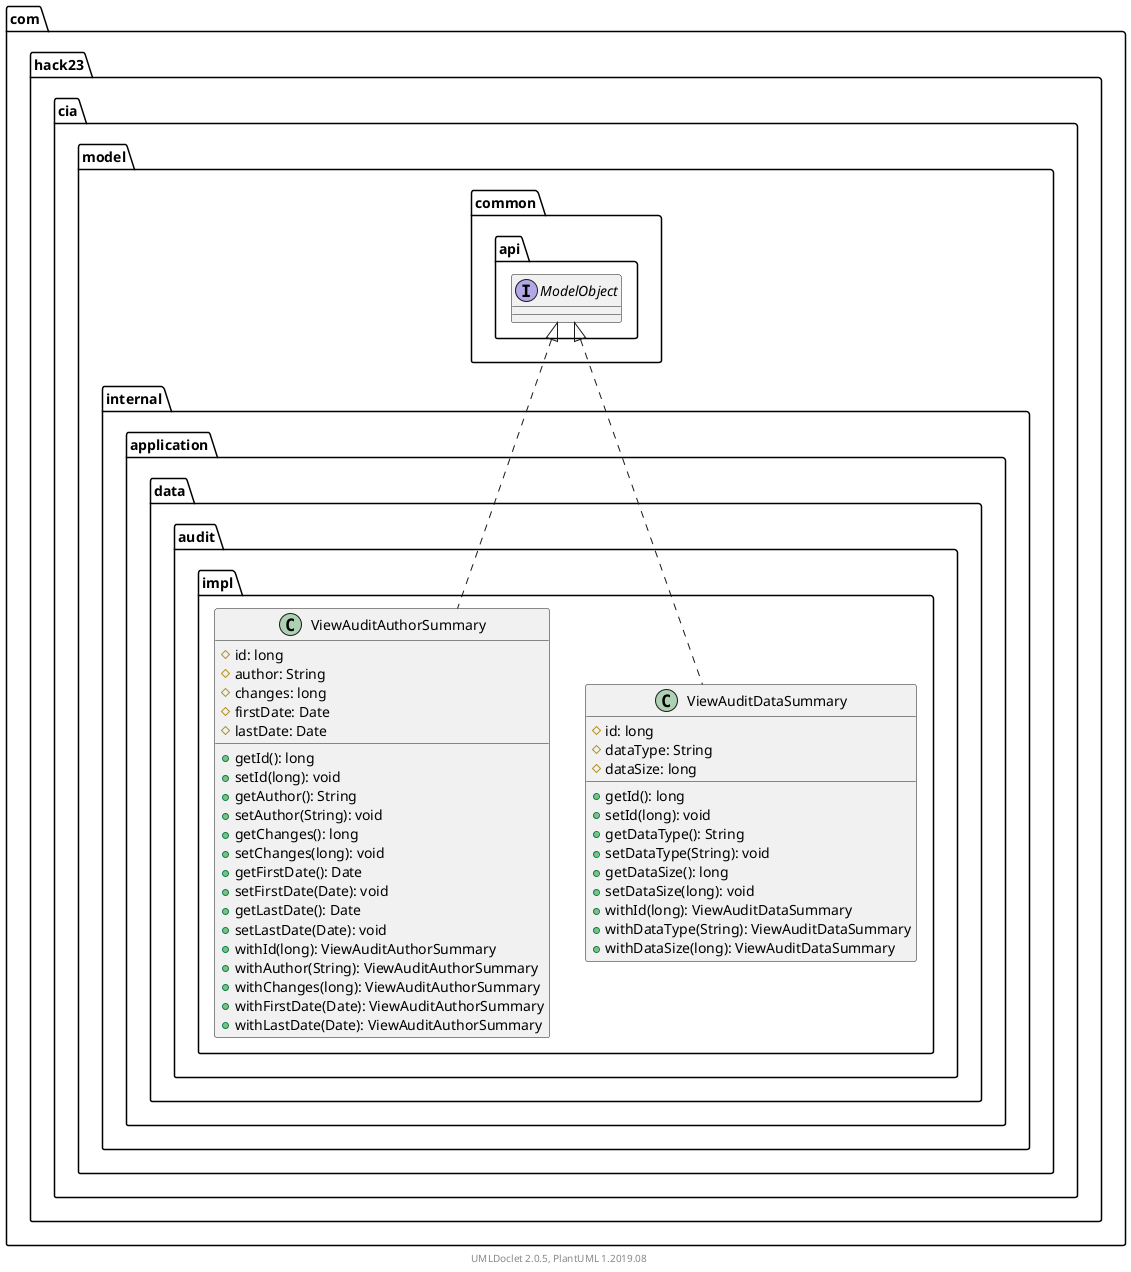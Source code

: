@startuml
    namespace com.hack23.cia.model.internal.application.data.audit.impl {

        class ViewAuditDataSummary [[ViewAuditDataSummary.html]] {
            #id: long
            #dataType: String
            #dataSize: long
            +getId(): long
            +setId(long): void
            +getDataType(): String
            +setDataType(String): void
            +getDataSize(): long
            +setDataSize(long): void
            +withId(long): ViewAuditDataSummary
            +withDataType(String): ViewAuditDataSummary
            +withDataSize(long): ViewAuditDataSummary
        }

        class ViewAuditAuthorSummary [[ViewAuditAuthorSummary.html]] {
            #id: long
            #author: String
            #changes: long
            #firstDate: Date
            #lastDate: Date
            +getId(): long
            +setId(long): void
            +getAuthor(): String
            +setAuthor(String): void
            +getChanges(): long
            +setChanges(long): void
            +getFirstDate(): Date
            +setFirstDate(Date): void
            +getLastDate(): Date
            +setLastDate(Date): void
            +withId(long): ViewAuditAuthorSummary
            +withAuthor(String): ViewAuditAuthorSummary
            +withChanges(long): ViewAuditAuthorSummary
            +withFirstDate(Date): ViewAuditAuthorSummary
            +withLastDate(Date): ViewAuditAuthorSummary
        }

        com.hack23.cia.model.common.api.ModelObject <|.. ViewAuditDataSummary
        com.hack23.cia.model.common.api.ModelObject <|.. ViewAuditAuthorSummary
    }

    namespace com.hack23.cia.model.common.api {
        interface ModelObject
    }

    center footer UMLDoclet 2.0.5, PlantUML 1.2019.08
@enduml
